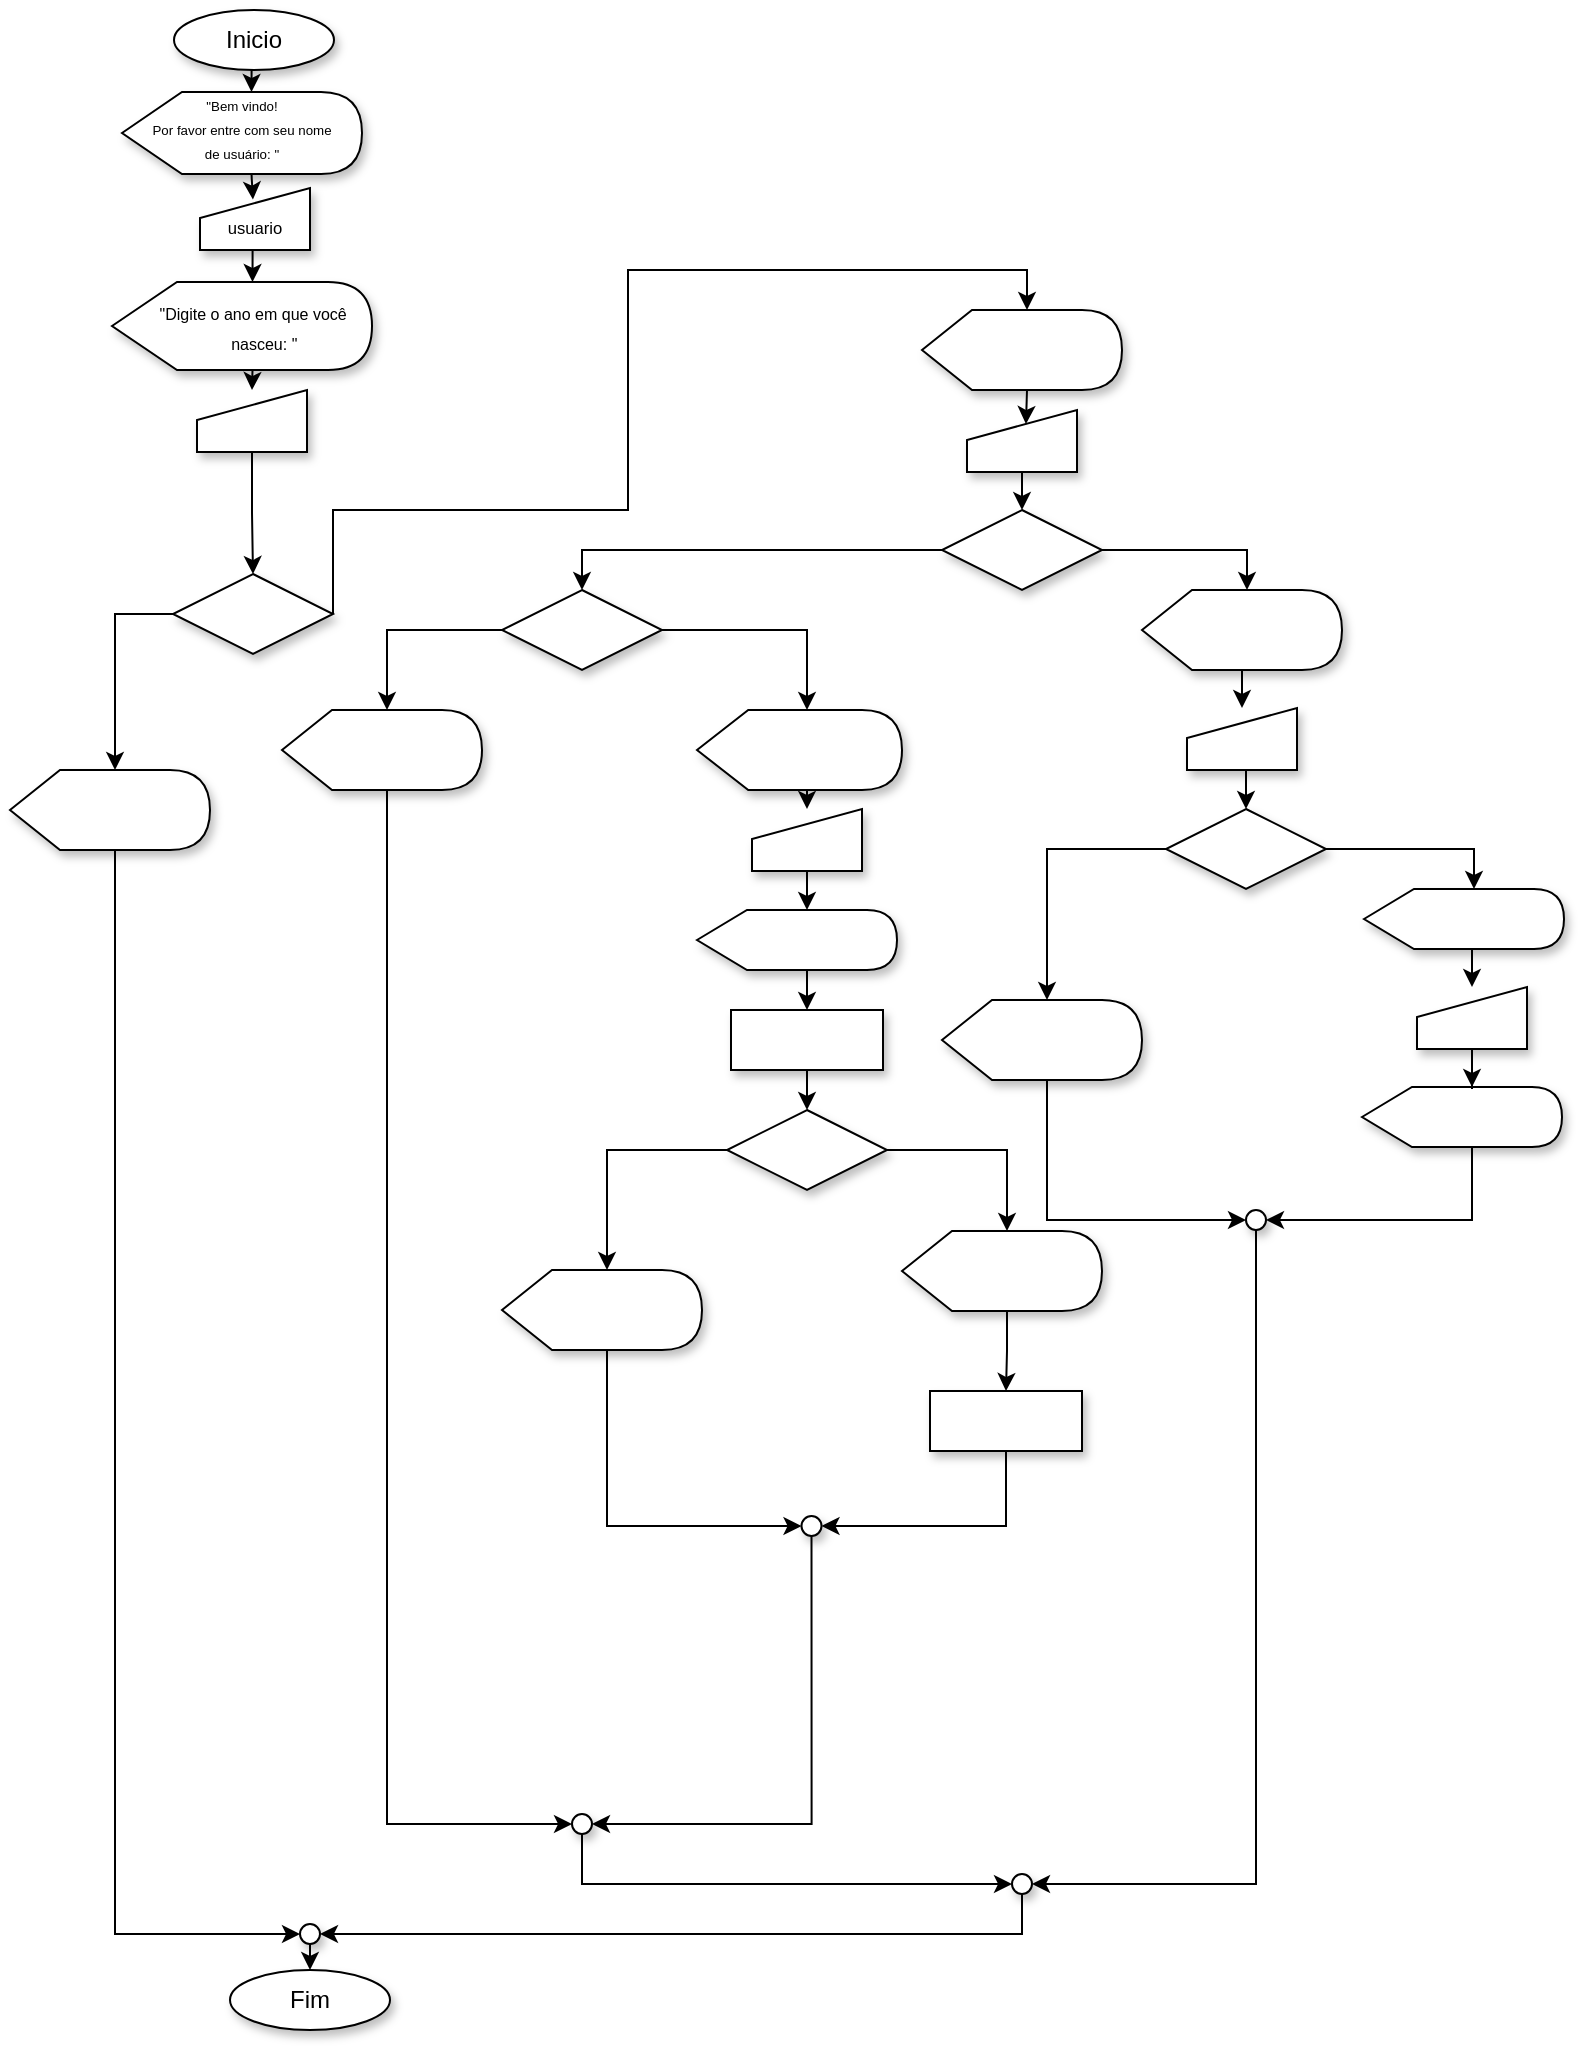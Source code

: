 <mxfile version="15.0.6" type="github">
  <diagram id="C5RBs43oDa-KdzZeNtuy" name="Page-1">
    <mxGraphModel dx="1553" dy="569" grid="1" gridSize="10" guides="1" tooltips="1" connect="1" arrows="1" fold="1" page="1" pageScale="1" pageWidth="827" pageHeight="1169" math="0" shadow="0">
      <root>
        <mxCell id="WIyWlLk6GJQsqaUBKTNV-0" />
        <mxCell id="WIyWlLk6GJQsqaUBKTNV-1" parent="WIyWlLk6GJQsqaUBKTNV-0" />
        <mxCell id="-idngQaAylRtu0GGNy7f-111" style="edgeStyle=orthogonalEdgeStyle;rounded=0;orthogonalLoop=1;jettySize=auto;html=1;exitX=0;exitY=0;exitDx=64.75;exitDy=41;exitPerimeter=0;entryX=0.481;entryY=0.186;entryDx=0;entryDy=0;entryPerimeter=0;" edge="1" parent="WIyWlLk6GJQsqaUBKTNV-1" source="-idngQaAylRtu0GGNy7f-9" target="-idngQaAylRtu0GGNy7f-26">
          <mxGeometry relative="1" as="geometry" />
        </mxCell>
        <mxCell id="-idngQaAylRtu0GGNy7f-9" value="&lt;font style=&quot;font-size: 8px&quot;&gt;&lt;sup&gt;&quot;Bem vindo! &lt;br&gt;Por favor entre com seu nome &lt;br&gt;de usuário: &quot;&lt;/sup&gt;&lt;/font&gt;" style="shape=display;whiteSpace=wrap;html=1;shadow=1;fontSize=4;" vertex="1" parent="WIyWlLk6GJQsqaUBKTNV-1">
          <mxGeometry x="96" y="41" width="120" height="41" as="geometry" />
        </mxCell>
        <mxCell id="-idngQaAylRtu0GGNy7f-113" style="rounded=0;orthogonalLoop=1;jettySize=auto;html=1;exitX=0;exitY=0;exitDx=70.25;exitDy=44;exitPerimeter=0;entryX=0.5;entryY=0;entryDx=0;entryDy=0;" edge="1" parent="WIyWlLk6GJQsqaUBKTNV-1" source="-idngQaAylRtu0GGNy7f-10" target="-idngQaAylRtu0GGNy7f-27">
          <mxGeometry relative="1" as="geometry" />
        </mxCell>
        <mxCell id="-idngQaAylRtu0GGNy7f-10" value="&lt;font style=&quot;font-size: 8px&quot;&gt;&amp;nbsp; &amp;nbsp; &amp;nbsp; &quot;Digite o ano em que você&amp;nbsp;&lt;br&gt;&amp;nbsp; &amp;nbsp; &amp;nbsp; &amp;nbsp; &amp;nbsp; nasceu: &quot;&lt;/font&gt;" style="shape=display;whiteSpace=wrap;html=1;shadow=1;" vertex="1" parent="WIyWlLk6GJQsqaUBKTNV-1">
          <mxGeometry x="91" y="136" width="130" height="44" as="geometry" />
        </mxCell>
        <mxCell id="-idngQaAylRtu0GGNy7f-107" style="edgeStyle=orthogonalEdgeStyle;rounded=0;orthogonalLoop=1;jettySize=auto;html=1;exitX=0;exitY=0;exitDx=52.5;exitDy=40;exitPerimeter=0;entryX=0;entryY=0.5;entryDx=0;entryDy=0;" edge="1" parent="WIyWlLk6GJQsqaUBKTNV-1" source="-idngQaAylRtu0GGNy7f-11" target="-idngQaAylRtu0GGNy7f-105">
          <mxGeometry relative="1" as="geometry" />
        </mxCell>
        <mxCell id="-idngQaAylRtu0GGNy7f-11" value="" style="shape=display;whiteSpace=wrap;html=1;shadow=1;" vertex="1" parent="WIyWlLk6GJQsqaUBKTNV-1">
          <mxGeometry x="40" y="380" width="100" height="40" as="geometry" />
        </mxCell>
        <mxCell id="-idngQaAylRtu0GGNy7f-57" style="edgeStyle=orthogonalEdgeStyle;rounded=0;orthogonalLoop=1;jettySize=auto;html=1;exitX=0;exitY=0;exitDx=52.5;exitDy=40;exitPerimeter=0;entryX=0.536;entryY=0.226;entryDx=0;entryDy=0;entryPerimeter=0;" edge="1" parent="WIyWlLk6GJQsqaUBKTNV-1" source="-idngQaAylRtu0GGNy7f-12" target="-idngQaAylRtu0GGNy7f-34">
          <mxGeometry relative="1" as="geometry" />
        </mxCell>
        <mxCell id="-idngQaAylRtu0GGNy7f-12" value="" style="shape=display;whiteSpace=wrap;html=1;shadow=1;" vertex="1" parent="WIyWlLk6GJQsqaUBKTNV-1">
          <mxGeometry x="496" y="150" width="100" height="40" as="geometry" />
        </mxCell>
        <mxCell id="-idngQaAylRtu0GGNy7f-63" style="edgeStyle=orthogonalEdgeStyle;rounded=0;orthogonalLoop=1;jettySize=auto;html=1;exitX=0;exitY=0;exitDx=52.5;exitDy=40;exitPerimeter=0;entryX=0.5;entryY=0;entryDx=0;entryDy=0;" edge="1" parent="WIyWlLk6GJQsqaUBKTNV-1" source="-idngQaAylRtu0GGNy7f-13" target="-idngQaAylRtu0GGNy7f-35">
          <mxGeometry relative="1" as="geometry" />
        </mxCell>
        <mxCell id="-idngQaAylRtu0GGNy7f-13" value="" style="shape=display;whiteSpace=wrap;html=1;shadow=1;" vertex="1" parent="WIyWlLk6GJQsqaUBKTNV-1">
          <mxGeometry x="606" y="290" width="100" height="40" as="geometry" />
        </mxCell>
        <mxCell id="-idngQaAylRtu0GGNy7f-89" style="edgeStyle=orthogonalEdgeStyle;rounded=0;orthogonalLoop=1;jettySize=auto;html=1;exitX=0;exitY=0;exitDx=55;exitDy=30;exitPerimeter=0;entryX=1;entryY=0.5;entryDx=0;entryDy=0;" edge="1" parent="WIyWlLk6GJQsqaUBKTNV-1" source="-idngQaAylRtu0GGNy7f-15" target="-idngQaAylRtu0GGNy7f-75">
          <mxGeometry relative="1" as="geometry" />
        </mxCell>
        <mxCell id="-idngQaAylRtu0GGNy7f-15" value="" style="shape=display;whiteSpace=wrap;html=1;shadow=1;" vertex="1" parent="WIyWlLk6GJQsqaUBKTNV-1">
          <mxGeometry x="716" y="538.5" width="100" height="30" as="geometry" />
        </mxCell>
        <mxCell id="-idngQaAylRtu0GGNy7f-88" style="edgeStyle=orthogonalEdgeStyle;rounded=0;orthogonalLoop=1;jettySize=auto;html=1;exitX=0;exitY=0;exitDx=52.5;exitDy=40;exitPerimeter=0;entryX=0;entryY=0.5;entryDx=0;entryDy=0;" edge="1" parent="WIyWlLk6GJQsqaUBKTNV-1" source="-idngQaAylRtu0GGNy7f-16" target="-idngQaAylRtu0GGNy7f-75">
          <mxGeometry relative="1" as="geometry" />
        </mxCell>
        <mxCell id="-idngQaAylRtu0GGNy7f-16" value="" style="shape=display;whiteSpace=wrap;html=1;shadow=1;" vertex="1" parent="WIyWlLk6GJQsqaUBKTNV-1">
          <mxGeometry x="506" y="495" width="100" height="40" as="geometry" />
        </mxCell>
        <mxCell id="-idngQaAylRtu0GGNy7f-73" style="edgeStyle=orthogonalEdgeStyle;rounded=0;orthogonalLoop=1;jettySize=auto;html=1;exitX=0;exitY=0;exitDx=55;exitDy=30;exitPerimeter=0;entryX=0.5;entryY=0;entryDx=0;entryDy=0;" edge="1" parent="WIyWlLk6GJQsqaUBKTNV-1" source="-idngQaAylRtu0GGNy7f-17" target="-idngQaAylRtu0GGNy7f-43">
          <mxGeometry relative="1" as="geometry" />
        </mxCell>
        <mxCell id="-idngQaAylRtu0GGNy7f-17" value="" style="shape=display;whiteSpace=wrap;html=1;shadow=1;" vertex="1" parent="WIyWlLk6GJQsqaUBKTNV-1">
          <mxGeometry x="383.5" y="350" width="102.5" height="40" as="geometry" />
        </mxCell>
        <mxCell id="-idngQaAylRtu0GGNy7f-72" style="edgeStyle=orthogonalEdgeStyle;rounded=0;orthogonalLoop=1;jettySize=auto;html=1;exitX=0;exitY=0;exitDx=55;exitDy=30;exitPerimeter=0;entryX=0.5;entryY=0;entryDx=0;entryDy=0;" edge="1" parent="WIyWlLk6GJQsqaUBKTNV-1" source="-idngQaAylRtu0GGNy7f-18" target="-idngQaAylRtu0GGNy7f-45">
          <mxGeometry relative="1" as="geometry" />
        </mxCell>
        <mxCell id="-idngQaAylRtu0GGNy7f-18" value="" style="shape=display;whiteSpace=wrap;html=1;shadow=1;" vertex="1" parent="WIyWlLk6GJQsqaUBKTNV-1">
          <mxGeometry x="383.5" y="450" width="100" height="30" as="geometry" />
        </mxCell>
        <mxCell id="-idngQaAylRtu0GGNy7f-95" style="edgeStyle=orthogonalEdgeStyle;rounded=0;orthogonalLoop=1;jettySize=auto;html=1;exitX=0;exitY=0;exitDx=52.5;exitDy=40;exitPerimeter=0;entryX=0;entryY=0.5;entryDx=0;entryDy=0;" edge="1" parent="WIyWlLk6GJQsqaUBKTNV-1" source="-idngQaAylRtu0GGNy7f-19" target="-idngQaAylRtu0GGNy7f-93">
          <mxGeometry relative="1" as="geometry" />
        </mxCell>
        <mxCell id="-idngQaAylRtu0GGNy7f-19" value="" style="shape=display;whiteSpace=wrap;html=1;shadow=1;" vertex="1" parent="WIyWlLk6GJQsqaUBKTNV-1">
          <mxGeometry x="286" y="630" width="100" height="40" as="geometry" />
        </mxCell>
        <mxCell id="-idngQaAylRtu0GGNy7f-100" style="edgeStyle=orthogonalEdgeStyle;rounded=0;orthogonalLoop=1;jettySize=auto;html=1;exitX=0;exitY=0;exitDx=52.5;exitDy=40;exitPerimeter=0;entryX=0;entryY=0.5;entryDx=0;entryDy=0;" edge="1" parent="WIyWlLk6GJQsqaUBKTNV-1" source="-idngQaAylRtu0GGNy7f-20" target="-idngQaAylRtu0GGNy7f-99">
          <mxGeometry relative="1" as="geometry" />
        </mxCell>
        <mxCell id="-idngQaAylRtu0GGNy7f-20" value="" style="shape=display;whiteSpace=wrap;html=1;shadow=1;" vertex="1" parent="WIyWlLk6GJQsqaUBKTNV-1">
          <mxGeometry x="176" y="350" width="100" height="40" as="geometry" />
        </mxCell>
        <mxCell id="-idngQaAylRtu0GGNy7f-62" style="edgeStyle=orthogonalEdgeStyle;rounded=0;orthogonalLoop=1;jettySize=auto;html=1;exitX=0;exitY=0;exitDx=52.5;exitDy=40;exitPerimeter=0;entryX=0.5;entryY=0;entryDx=0;entryDy=0;" edge="1" parent="WIyWlLk6GJQsqaUBKTNV-1" source="-idngQaAylRtu0GGNy7f-21" target="-idngQaAylRtu0GGNy7f-44">
          <mxGeometry relative="1" as="geometry" />
        </mxCell>
        <mxCell id="-idngQaAylRtu0GGNy7f-21" value="" style="shape=display;whiteSpace=wrap;html=1;shadow=1;" vertex="1" parent="WIyWlLk6GJQsqaUBKTNV-1">
          <mxGeometry x="486" y="610.5" width="100" height="40" as="geometry" />
        </mxCell>
        <mxCell id="-idngQaAylRtu0GGNy7f-110" style="edgeStyle=orthogonalEdgeStyle;rounded=0;orthogonalLoop=1;jettySize=auto;html=1;exitX=0.5;exitY=1;exitDx=0;exitDy=0;entryX=0;entryY=0;entryDx=64.75;entryDy=0;entryPerimeter=0;" edge="1" parent="WIyWlLk6GJQsqaUBKTNV-1" source="-idngQaAylRtu0GGNy7f-24" target="-idngQaAylRtu0GGNy7f-9">
          <mxGeometry relative="1" as="geometry" />
        </mxCell>
        <mxCell id="-idngQaAylRtu0GGNy7f-24" value="Inicio" style="ellipse;whiteSpace=wrap;html=1;align=center;newEdgeStyle={&quot;edgeStyle&quot;:&quot;entityRelationEdgeStyle&quot;,&quot;startArrow&quot;:&quot;none&quot;,&quot;endArrow&quot;:&quot;none&quot;,&quot;segment&quot;:10,&quot;curved&quot;:1};treeFolding=1;treeMoving=1;shadow=1;" vertex="1" parent="WIyWlLk6GJQsqaUBKTNV-1">
          <mxGeometry x="122" width="80" height="30" as="geometry" />
        </mxCell>
        <mxCell id="-idngQaAylRtu0GGNy7f-25" value="Fim" style="ellipse;whiteSpace=wrap;html=1;align=center;newEdgeStyle={&quot;edgeStyle&quot;:&quot;entityRelationEdgeStyle&quot;,&quot;startArrow&quot;:&quot;none&quot;,&quot;endArrow&quot;:&quot;none&quot;,&quot;segment&quot;:10,&quot;curved&quot;:1};treeFolding=1;treeMoving=1;shadow=1;" vertex="1" parent="WIyWlLk6GJQsqaUBKTNV-1">
          <mxGeometry x="150" y="980" width="80" height="30" as="geometry" />
        </mxCell>
        <mxCell id="-idngQaAylRtu0GGNy7f-112" style="edgeStyle=orthogonalEdgeStyle;rounded=0;orthogonalLoop=1;jettySize=auto;html=1;exitX=0.5;exitY=1;exitDx=0;exitDy=0;entryX=0;entryY=0;entryDx=70.25;entryDy=0;entryPerimeter=0;" edge="1" parent="WIyWlLk6GJQsqaUBKTNV-1" source="-idngQaAylRtu0GGNy7f-26" target="-idngQaAylRtu0GGNy7f-10">
          <mxGeometry relative="1" as="geometry" />
        </mxCell>
        <mxCell id="-idngQaAylRtu0GGNy7f-26" value="&lt;font style=&quot;font-size: 10px&quot;&gt;&lt;sub&gt;usuario&lt;/sub&gt;&lt;/font&gt;" style="shape=manualInput;whiteSpace=wrap;html=1;shadow=1;size=15;" vertex="1" parent="WIyWlLk6GJQsqaUBKTNV-1">
          <mxGeometry x="135" y="89" width="55" height="31" as="geometry" />
        </mxCell>
        <mxCell id="-idngQaAylRtu0GGNy7f-50" style="edgeStyle=orthogonalEdgeStyle;rounded=0;orthogonalLoop=1;jettySize=auto;html=1;exitX=0.5;exitY=1;exitDx=0;exitDy=0;entryX=0.5;entryY=0;entryDx=0;entryDy=0;entryPerimeter=0;" edge="1" parent="WIyWlLk6GJQsqaUBKTNV-1" source="-idngQaAylRtu0GGNy7f-27" target="-idngQaAylRtu0GGNy7f-33">
          <mxGeometry relative="1" as="geometry" />
        </mxCell>
        <mxCell id="-idngQaAylRtu0GGNy7f-27" value="" style="shape=manualInput;whiteSpace=wrap;html=1;shadow=1;size=15;" vertex="1" parent="WIyWlLk6GJQsqaUBKTNV-1">
          <mxGeometry x="133.5" y="190" width="55" height="31" as="geometry" />
        </mxCell>
        <mxCell id="-idngQaAylRtu0GGNy7f-65" style="edgeStyle=orthogonalEdgeStyle;rounded=0;orthogonalLoop=1;jettySize=auto;html=1;exitX=0;exitY=0.5;exitDx=0;exitDy=0;exitPerimeter=0;entryX=0;entryY=0;entryDx=52.5;entryDy=0;entryPerimeter=0;" edge="1" parent="WIyWlLk6GJQsqaUBKTNV-1" source="-idngQaAylRtu0GGNy7f-33" target="-idngQaAylRtu0GGNy7f-11">
          <mxGeometry relative="1" as="geometry" />
        </mxCell>
        <mxCell id="-idngQaAylRtu0GGNy7f-115" style="edgeStyle=orthogonalEdgeStyle;rounded=0;orthogonalLoop=1;jettySize=auto;html=1;exitX=1;exitY=0.5;exitDx=0;exitDy=0;exitPerimeter=0;entryX=0;entryY=0;entryDx=52.5;entryDy=0;entryPerimeter=0;" edge="1" parent="WIyWlLk6GJQsqaUBKTNV-1" source="-idngQaAylRtu0GGNy7f-33" target="-idngQaAylRtu0GGNy7f-12">
          <mxGeometry relative="1" as="geometry">
            <Array as="points">
              <mxPoint x="201" y="250" />
              <mxPoint x="349" y="250" />
              <mxPoint x="349" y="130" />
              <mxPoint x="549" y="130" />
            </Array>
          </mxGeometry>
        </mxCell>
        <mxCell id="-idngQaAylRtu0GGNy7f-33" value="" style="strokeWidth=1;html=1;shape=mxgraph.flowchart.decision;whiteSpace=wrap;shadow=1;" vertex="1" parent="WIyWlLk6GJQsqaUBKTNV-1">
          <mxGeometry x="121.5" y="282" width="80" height="40" as="geometry" />
        </mxCell>
        <mxCell id="-idngQaAylRtu0GGNy7f-58" style="edgeStyle=orthogonalEdgeStyle;rounded=0;orthogonalLoop=1;jettySize=auto;html=1;exitX=0.5;exitY=1;exitDx=0;exitDy=0;entryX=0.5;entryY=0;entryDx=0;entryDy=0;entryPerimeter=0;" edge="1" parent="WIyWlLk6GJQsqaUBKTNV-1" source="-idngQaAylRtu0GGNy7f-34" target="-idngQaAylRtu0GGNy7f-40">
          <mxGeometry relative="1" as="geometry" />
        </mxCell>
        <mxCell id="-idngQaAylRtu0GGNy7f-34" value="" style="shape=manualInput;whiteSpace=wrap;html=1;shadow=1;size=15;" vertex="1" parent="WIyWlLk6GJQsqaUBKTNV-1">
          <mxGeometry x="518.5" y="200" width="55" height="31" as="geometry" />
        </mxCell>
        <mxCell id="-idngQaAylRtu0GGNy7f-81" style="edgeStyle=orthogonalEdgeStyle;rounded=0;orthogonalLoop=1;jettySize=auto;html=1;exitX=0.5;exitY=1;exitDx=0;exitDy=0;entryX=0.5;entryY=0;entryDx=0;entryDy=0;entryPerimeter=0;" edge="1" parent="WIyWlLk6GJQsqaUBKTNV-1" source="-idngQaAylRtu0GGNy7f-35" target="-idngQaAylRtu0GGNy7f-42">
          <mxGeometry relative="1" as="geometry" />
        </mxCell>
        <mxCell id="-idngQaAylRtu0GGNy7f-35" value="" style="shape=manualInput;whiteSpace=wrap;html=1;shadow=1;size=15;" vertex="1" parent="WIyWlLk6GJQsqaUBKTNV-1">
          <mxGeometry x="628.5" y="349" width="55" height="31" as="geometry" />
        </mxCell>
        <mxCell id="-idngQaAylRtu0GGNy7f-78" style="edgeStyle=orthogonalEdgeStyle;rounded=0;orthogonalLoop=1;jettySize=auto;html=1;entryX=0;entryY=0;entryDx=55;entryDy=0;entryPerimeter=0;" edge="1" parent="WIyWlLk6GJQsqaUBKTNV-1" source="-idngQaAylRtu0GGNy7f-37" target="-idngQaAylRtu0GGNy7f-15">
          <mxGeometry relative="1" as="geometry" />
        </mxCell>
        <mxCell id="-idngQaAylRtu0GGNy7f-37" value="" style="shape=manualInput;whiteSpace=wrap;html=1;shadow=1;size=15;" vertex="1" parent="WIyWlLk6GJQsqaUBKTNV-1">
          <mxGeometry x="743.5" y="488.5" width="55" height="31" as="geometry" />
        </mxCell>
        <mxCell id="-idngQaAylRtu0GGNy7f-77" style="edgeStyle=orthogonalEdgeStyle;rounded=0;orthogonalLoop=1;jettySize=auto;html=1;exitX=0;exitY=0;exitDx=55;exitDy=30;exitPerimeter=0;entryX=0.5;entryY=0;entryDx=0;entryDy=0;" edge="1" parent="WIyWlLk6GJQsqaUBKTNV-1" source="-idngQaAylRtu0GGNy7f-38" target="-idngQaAylRtu0GGNy7f-37">
          <mxGeometry relative="1" as="geometry" />
        </mxCell>
        <mxCell id="-idngQaAylRtu0GGNy7f-38" value="" style="shape=display;whiteSpace=wrap;html=1;shadow=1;" vertex="1" parent="WIyWlLk6GJQsqaUBKTNV-1">
          <mxGeometry x="717" y="439.5" width="100" height="30" as="geometry" />
        </mxCell>
        <mxCell id="-idngQaAylRtu0GGNy7f-67" style="edgeStyle=orthogonalEdgeStyle;rounded=0;orthogonalLoop=1;jettySize=auto;html=1;entryX=0;entryY=0;entryDx=55;entryDy=0;entryPerimeter=0;" edge="1" parent="WIyWlLk6GJQsqaUBKTNV-1" source="-idngQaAylRtu0GGNy7f-39" target="-idngQaAylRtu0GGNy7f-17">
          <mxGeometry relative="1" as="geometry" />
        </mxCell>
        <mxCell id="-idngQaAylRtu0GGNy7f-86" style="edgeStyle=orthogonalEdgeStyle;rounded=0;orthogonalLoop=1;jettySize=auto;html=1;exitX=0;exitY=0.5;exitDx=0;exitDy=0;exitPerimeter=0;entryX=0;entryY=0;entryDx=52.5;entryDy=0;entryPerimeter=0;" edge="1" parent="WIyWlLk6GJQsqaUBKTNV-1" source="-idngQaAylRtu0GGNy7f-39" target="-idngQaAylRtu0GGNy7f-20">
          <mxGeometry relative="1" as="geometry" />
        </mxCell>
        <mxCell id="-idngQaAylRtu0GGNy7f-39" value="" style="strokeWidth=1;html=1;shape=mxgraph.flowchart.decision;whiteSpace=wrap;shadow=1;" vertex="1" parent="WIyWlLk6GJQsqaUBKTNV-1">
          <mxGeometry x="286" y="290" width="80" height="40" as="geometry" />
        </mxCell>
        <mxCell id="-idngQaAylRtu0GGNy7f-52" style="edgeStyle=orthogonalEdgeStyle;rounded=0;orthogonalLoop=1;jettySize=auto;html=1;exitX=1;exitY=0.5;exitDx=0;exitDy=0;exitPerimeter=0;entryX=0;entryY=0;entryDx=52.5;entryDy=0;entryPerimeter=0;" edge="1" parent="WIyWlLk6GJQsqaUBKTNV-1" source="-idngQaAylRtu0GGNy7f-40" target="-idngQaAylRtu0GGNy7f-13">
          <mxGeometry relative="1" as="geometry" />
        </mxCell>
        <mxCell id="-idngQaAylRtu0GGNy7f-66" style="edgeStyle=orthogonalEdgeStyle;rounded=0;orthogonalLoop=1;jettySize=auto;html=1;entryX=0.5;entryY=0;entryDx=0;entryDy=0;entryPerimeter=0;" edge="1" parent="WIyWlLk6GJQsqaUBKTNV-1" source="-idngQaAylRtu0GGNy7f-40" target="-idngQaAylRtu0GGNy7f-39">
          <mxGeometry relative="1" as="geometry" />
        </mxCell>
        <mxCell id="-idngQaAylRtu0GGNy7f-40" value="" style="strokeWidth=1;html=1;shape=mxgraph.flowchart.decision;whiteSpace=wrap;shadow=1;" vertex="1" parent="WIyWlLk6GJQsqaUBKTNV-1">
          <mxGeometry x="506" y="250" width="80" height="40" as="geometry" />
        </mxCell>
        <mxCell id="-idngQaAylRtu0GGNy7f-60" style="edgeStyle=orthogonalEdgeStyle;rounded=0;orthogonalLoop=1;jettySize=auto;html=1;exitX=1;exitY=0.5;exitDx=0;exitDy=0;exitPerimeter=0;entryX=0;entryY=0;entryDx=52.5;entryDy=0;entryPerimeter=0;" edge="1" parent="WIyWlLk6GJQsqaUBKTNV-1" source="-idngQaAylRtu0GGNy7f-41" target="-idngQaAylRtu0GGNy7f-21">
          <mxGeometry relative="1" as="geometry" />
        </mxCell>
        <mxCell id="-idngQaAylRtu0GGNy7f-61" style="edgeStyle=orthogonalEdgeStyle;rounded=0;orthogonalLoop=1;jettySize=auto;html=1;entryX=0;entryY=0;entryDx=52.5;entryDy=0;entryPerimeter=0;" edge="1" parent="WIyWlLk6GJQsqaUBKTNV-1" source="-idngQaAylRtu0GGNy7f-41" target="-idngQaAylRtu0GGNy7f-19">
          <mxGeometry relative="1" as="geometry" />
        </mxCell>
        <mxCell id="-idngQaAylRtu0GGNy7f-41" value="" style="strokeWidth=1;html=1;shape=mxgraph.flowchart.decision;whiteSpace=wrap;shadow=1;" vertex="1" parent="WIyWlLk6GJQsqaUBKTNV-1">
          <mxGeometry x="398.5" y="550" width="80" height="40" as="geometry" />
        </mxCell>
        <mxCell id="-idngQaAylRtu0GGNy7f-55" style="edgeStyle=orthogonalEdgeStyle;rounded=0;orthogonalLoop=1;jettySize=auto;html=1;exitX=1;exitY=0.5;exitDx=0;exitDy=0;exitPerimeter=0;entryX=0;entryY=0;entryDx=55;entryDy=0;entryPerimeter=0;" edge="1" parent="WIyWlLk6GJQsqaUBKTNV-1" source="-idngQaAylRtu0GGNy7f-42" target="-idngQaAylRtu0GGNy7f-38">
          <mxGeometry relative="1" as="geometry" />
        </mxCell>
        <mxCell id="-idngQaAylRtu0GGNy7f-56" style="edgeStyle=orthogonalEdgeStyle;rounded=0;orthogonalLoop=1;jettySize=auto;html=1;exitX=0;exitY=0.5;exitDx=0;exitDy=0;exitPerimeter=0;entryX=0;entryY=0;entryDx=52.5;entryDy=0;entryPerimeter=0;" edge="1" parent="WIyWlLk6GJQsqaUBKTNV-1" source="-idngQaAylRtu0GGNy7f-42" target="-idngQaAylRtu0GGNy7f-16">
          <mxGeometry relative="1" as="geometry" />
        </mxCell>
        <mxCell id="-idngQaAylRtu0GGNy7f-42" value="" style="strokeWidth=1;html=1;shape=mxgraph.flowchart.decision;whiteSpace=wrap;shadow=1;" vertex="1" parent="WIyWlLk6GJQsqaUBKTNV-1">
          <mxGeometry x="618" y="399.5" width="80" height="40" as="geometry" />
        </mxCell>
        <mxCell id="-idngQaAylRtu0GGNy7f-87" style="edgeStyle=orthogonalEdgeStyle;rounded=0;orthogonalLoop=1;jettySize=auto;html=1;exitX=0.5;exitY=1;exitDx=0;exitDy=0;entryX=0;entryY=0;entryDx=55;entryDy=0;entryPerimeter=0;" edge="1" parent="WIyWlLk6GJQsqaUBKTNV-1" source="-idngQaAylRtu0GGNy7f-43" target="-idngQaAylRtu0GGNy7f-18">
          <mxGeometry relative="1" as="geometry" />
        </mxCell>
        <mxCell id="-idngQaAylRtu0GGNy7f-43" value="" style="shape=manualInput;whiteSpace=wrap;html=1;shadow=1;size=15;" vertex="1" parent="WIyWlLk6GJQsqaUBKTNV-1">
          <mxGeometry x="411.0" y="399.5" width="55" height="31" as="geometry" />
        </mxCell>
        <mxCell id="-idngQaAylRtu0GGNy7f-96" style="edgeStyle=orthogonalEdgeStyle;rounded=0;orthogonalLoop=1;jettySize=auto;html=1;exitX=0.5;exitY=1;exitDx=0;exitDy=0;entryX=1;entryY=0.5;entryDx=0;entryDy=0;" edge="1" parent="WIyWlLk6GJQsqaUBKTNV-1" source="-idngQaAylRtu0GGNy7f-44" target="-idngQaAylRtu0GGNy7f-93">
          <mxGeometry relative="1" as="geometry" />
        </mxCell>
        <mxCell id="-idngQaAylRtu0GGNy7f-44" value="" style="shape=manualInput;whiteSpace=wrap;html=1;shadow=1;size=0;" vertex="1" parent="WIyWlLk6GJQsqaUBKTNV-1">
          <mxGeometry x="500" y="690.5" width="76" height="30" as="geometry" />
        </mxCell>
        <mxCell id="-idngQaAylRtu0GGNy7f-74" style="edgeStyle=orthogonalEdgeStyle;rounded=0;orthogonalLoop=1;jettySize=auto;html=1;exitX=0.5;exitY=1;exitDx=0;exitDy=0;entryX=0.5;entryY=0;entryDx=0;entryDy=0;entryPerimeter=0;" edge="1" parent="WIyWlLk6GJQsqaUBKTNV-1" source="-idngQaAylRtu0GGNy7f-45" target="-idngQaAylRtu0GGNy7f-41">
          <mxGeometry relative="1" as="geometry" />
        </mxCell>
        <mxCell id="-idngQaAylRtu0GGNy7f-45" value="" style="shape=manualInput;whiteSpace=wrap;html=1;shadow=1;size=0;" vertex="1" parent="WIyWlLk6GJQsqaUBKTNV-1">
          <mxGeometry x="400.5" y="500" width="76" height="30" as="geometry" />
        </mxCell>
        <mxCell id="-idngQaAylRtu0GGNy7f-103" style="edgeStyle=orthogonalEdgeStyle;rounded=0;orthogonalLoop=1;jettySize=auto;html=1;exitX=0.5;exitY=1;exitDx=0;exitDy=0;entryX=1;entryY=0.5;entryDx=0;entryDy=0;" edge="1" parent="WIyWlLk6GJQsqaUBKTNV-1" source="-idngQaAylRtu0GGNy7f-75" target="-idngQaAylRtu0GGNy7f-102">
          <mxGeometry relative="1" as="geometry">
            <mxPoint x="663" y="980" as="targetPoint" />
            <Array as="points">
              <mxPoint x="663" y="937" />
            </Array>
          </mxGeometry>
        </mxCell>
        <mxCell id="-idngQaAylRtu0GGNy7f-75" value="" style="ellipse;whiteSpace=wrap;html=1;shadow=1;" vertex="1" parent="WIyWlLk6GJQsqaUBKTNV-1">
          <mxGeometry x="658" y="600" width="10" height="10" as="geometry" />
        </mxCell>
        <mxCell id="-idngQaAylRtu0GGNy7f-101" style="edgeStyle=orthogonalEdgeStyle;rounded=0;orthogonalLoop=1;jettySize=auto;html=1;entryX=1;entryY=0.5;entryDx=0;entryDy=0;" edge="1" parent="WIyWlLk6GJQsqaUBKTNV-1" source="-idngQaAylRtu0GGNy7f-93" target="-idngQaAylRtu0GGNy7f-99">
          <mxGeometry relative="1" as="geometry">
            <Array as="points">
              <mxPoint x="441" y="907" />
            </Array>
          </mxGeometry>
        </mxCell>
        <mxCell id="-idngQaAylRtu0GGNy7f-93" value="" style="ellipse;whiteSpace=wrap;html=1;shadow=1;" vertex="1" parent="WIyWlLk6GJQsqaUBKTNV-1">
          <mxGeometry x="435.75" y="753" width="10" height="10" as="geometry" />
        </mxCell>
        <mxCell id="-idngQaAylRtu0GGNy7f-104" style="edgeStyle=orthogonalEdgeStyle;rounded=0;orthogonalLoop=1;jettySize=auto;html=1;exitX=0.5;exitY=1;exitDx=0;exitDy=0;entryX=0;entryY=0.5;entryDx=0;entryDy=0;" edge="1" parent="WIyWlLk6GJQsqaUBKTNV-1" source="-idngQaAylRtu0GGNy7f-99" target="-idngQaAylRtu0GGNy7f-102">
          <mxGeometry relative="1" as="geometry" />
        </mxCell>
        <mxCell id="-idngQaAylRtu0GGNy7f-99" value="" style="ellipse;whiteSpace=wrap;html=1;shadow=1;" vertex="1" parent="WIyWlLk6GJQsqaUBKTNV-1">
          <mxGeometry x="321" y="902" width="10" height="10" as="geometry" />
        </mxCell>
        <mxCell id="-idngQaAylRtu0GGNy7f-106" style="edgeStyle=orthogonalEdgeStyle;rounded=0;orthogonalLoop=1;jettySize=auto;html=1;exitX=0.5;exitY=1;exitDx=0;exitDy=0;entryX=1;entryY=0.5;entryDx=0;entryDy=0;" edge="1" parent="WIyWlLk6GJQsqaUBKTNV-1" source="-idngQaAylRtu0GGNy7f-102" target="-idngQaAylRtu0GGNy7f-105">
          <mxGeometry relative="1" as="geometry" />
        </mxCell>
        <mxCell id="-idngQaAylRtu0GGNy7f-102" value="" style="ellipse;whiteSpace=wrap;html=1;shadow=1;" vertex="1" parent="WIyWlLk6GJQsqaUBKTNV-1">
          <mxGeometry x="541" y="932" width="10" height="10" as="geometry" />
        </mxCell>
        <mxCell id="-idngQaAylRtu0GGNy7f-108" style="edgeStyle=orthogonalEdgeStyle;rounded=0;orthogonalLoop=1;jettySize=auto;html=1;exitX=0.5;exitY=1;exitDx=0;exitDy=0;entryX=0.5;entryY=0;entryDx=0;entryDy=0;" edge="1" parent="WIyWlLk6GJQsqaUBKTNV-1" source="-idngQaAylRtu0GGNy7f-105" target="-idngQaAylRtu0GGNy7f-25">
          <mxGeometry relative="1" as="geometry" />
        </mxCell>
        <mxCell id="-idngQaAylRtu0GGNy7f-105" value="" style="ellipse;whiteSpace=wrap;html=1;shadow=1;" vertex="1" parent="WIyWlLk6GJQsqaUBKTNV-1">
          <mxGeometry x="185" y="957" width="10" height="10" as="geometry" />
        </mxCell>
      </root>
    </mxGraphModel>
  </diagram>
</mxfile>
